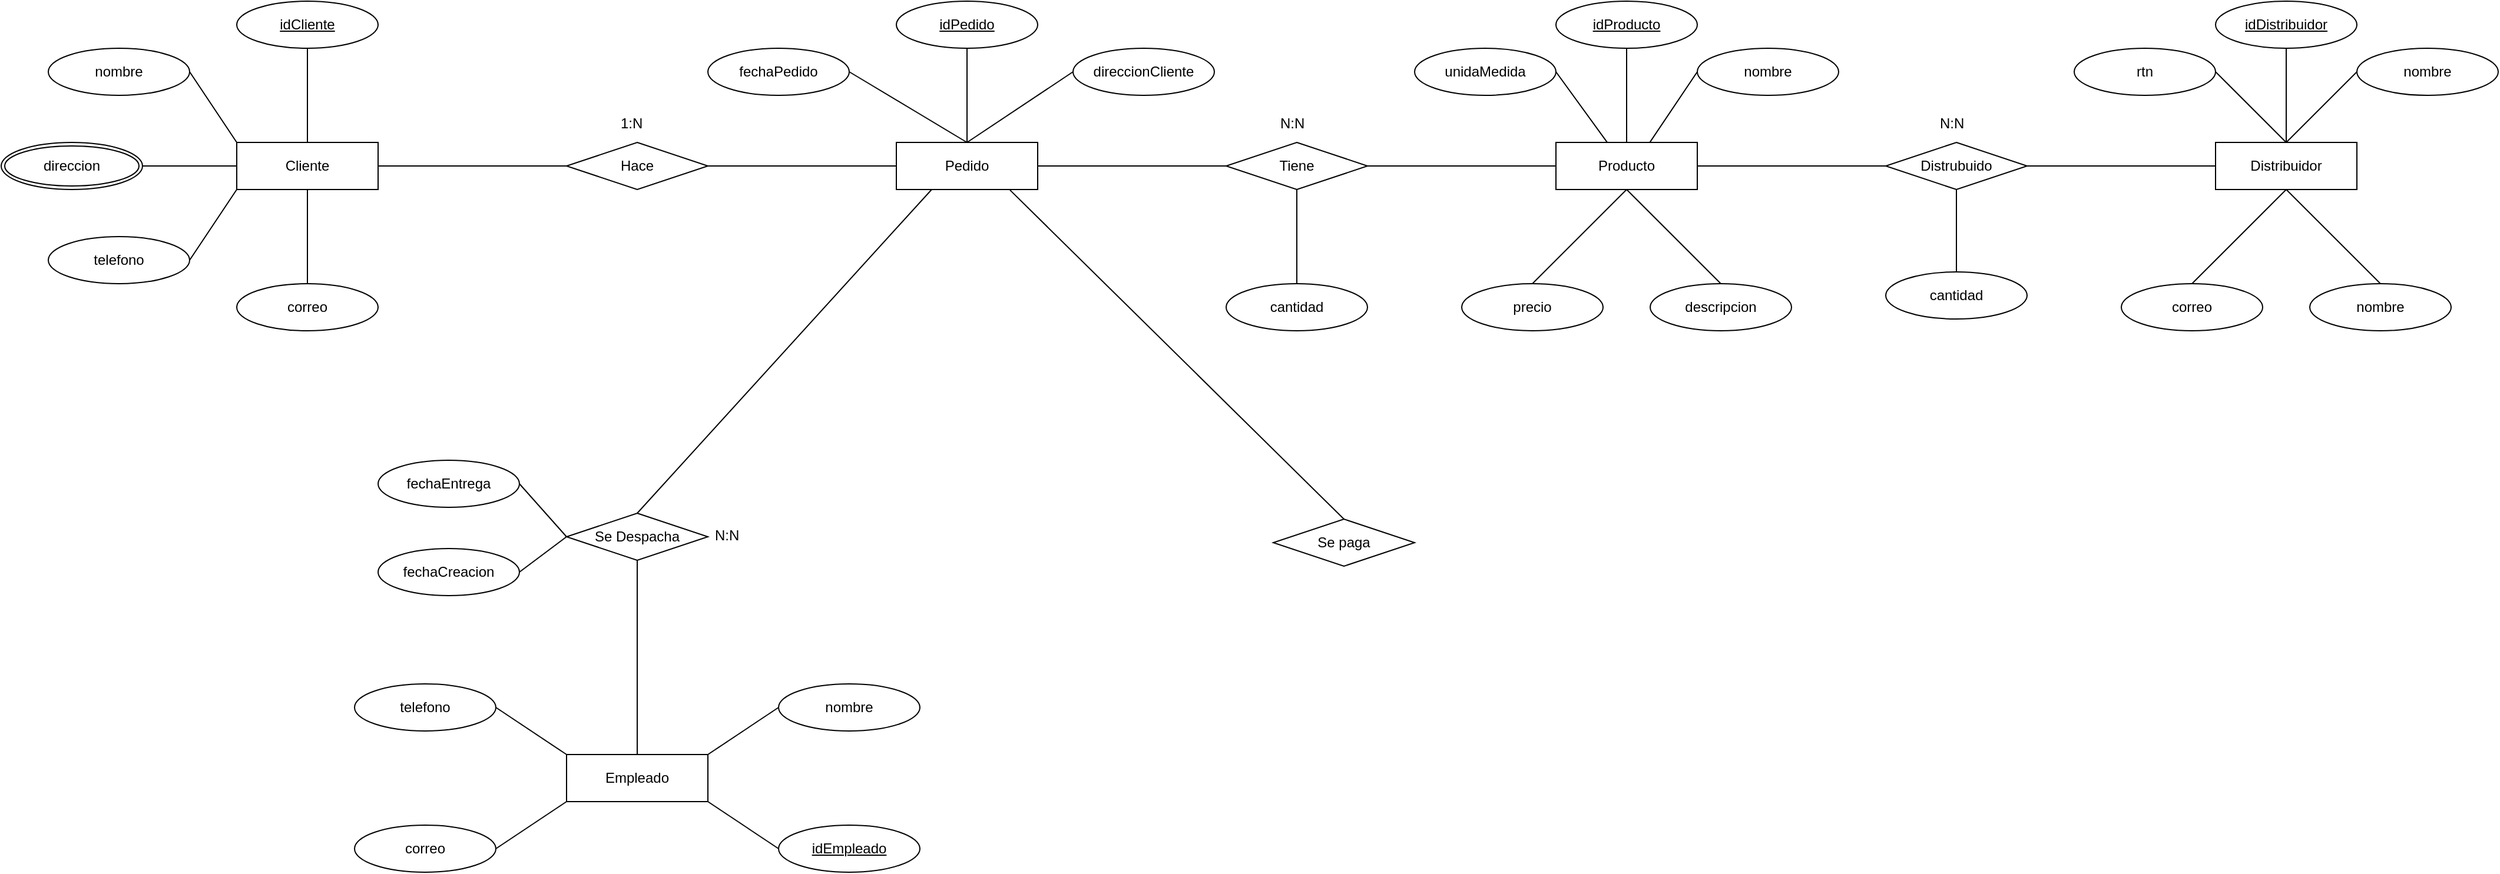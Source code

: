 <mxfile version="13.8.1" type="github"><diagram id="cCk7_auXHU_CZTxWtfFX" name="Page-1"><mxGraphModel dx="1583" dy="659" grid="1" gridSize="10" guides="1" tooltips="1" connect="1" arrows="1" fold="1" page="1" pageScale="1" pageWidth="1600" pageHeight="900" math="0" shadow="0"><root><mxCell id="0"/><mxCell id="1" parent="0"/><mxCell id="Xc1ay_7yRxXx6vF0XpAz-1" value="Cliente" style="whiteSpace=wrap;html=1;align=center;" vertex="1" parent="1"><mxGeometry x="240" y="160" width="120" height="40" as="geometry"/></mxCell><mxCell id="Xc1ay_7yRxXx6vF0XpAz-2" value="nombre" style="ellipse;whiteSpace=wrap;html=1;align=center;" vertex="1" parent="1"><mxGeometry x="80" y="80" width="120" height="40" as="geometry"/></mxCell><mxCell id="Xc1ay_7yRxXx6vF0XpAz-3" value="idCliente" style="ellipse;whiteSpace=wrap;html=1;align=center;fontStyle=4;" vertex="1" parent="1"><mxGeometry x="240" y="40" width="120" height="40" as="geometry"/></mxCell><mxCell id="Xc1ay_7yRxXx6vF0XpAz-5" value="telefono" style="ellipse;whiteSpace=wrap;html=1;align=center;" vertex="1" parent="1"><mxGeometry x="80" y="240" width="120" height="40" as="geometry"/></mxCell><mxCell id="Xc1ay_7yRxXx6vF0XpAz-6" value="&lt;div&gt;correo&lt;/div&gt;" style="ellipse;whiteSpace=wrap;html=1;align=center;" vertex="1" parent="1"><mxGeometry x="240" y="280" width="120" height="40" as="geometry"/></mxCell><mxCell id="Xc1ay_7yRxXx6vF0XpAz-7" value="" style="endArrow=none;html=1;rounded=0;entryX=0.5;entryY=1;entryDx=0;entryDy=0;" edge="1" parent="1" source="Xc1ay_7yRxXx6vF0XpAz-1" target="Xc1ay_7yRxXx6vF0XpAz-3"><mxGeometry relative="1" as="geometry"><mxPoint x="300" y="159" as="sourcePoint"/><mxPoint x="294" y="82" as="targetPoint"/></mxGeometry></mxCell><mxCell id="Xc1ay_7yRxXx6vF0XpAz-9" value="" style="endArrow=none;html=1;rounded=0;entryX=0;entryY=1;entryDx=0;entryDy=0;exitX=1;exitY=0.5;exitDx=0;exitDy=0;" edge="1" parent="1" source="Xc1ay_7yRxXx6vF0XpAz-5" target="Xc1ay_7yRxXx6vF0XpAz-1"><mxGeometry relative="1" as="geometry"><mxPoint x="200" y="260" as="sourcePoint"/><mxPoint x="360" y="260" as="targetPoint"/></mxGeometry></mxCell><mxCell id="Xc1ay_7yRxXx6vF0XpAz-10" value="" style="endArrow=none;html=1;rounded=0;" edge="1" parent="1" source="Xc1ay_7yRxXx6vF0XpAz-1" target="Xc1ay_7yRxXx6vF0XpAz-6"><mxGeometry relative="1" as="geometry"><mxPoint x="300" y="200" as="sourcePoint"/><mxPoint x="460" y="200" as="targetPoint"/></mxGeometry></mxCell><mxCell id="Xc1ay_7yRxXx6vF0XpAz-11" value="" style="endArrow=none;html=1;rounded=0;entryX=0;entryY=0;entryDx=0;entryDy=0;exitX=1;exitY=0.5;exitDx=0;exitDy=0;" edge="1" parent="1" source="Xc1ay_7yRxXx6vF0XpAz-2" target="Xc1ay_7yRxXx6vF0XpAz-1"><mxGeometry relative="1" as="geometry"><mxPoint x="200" y="110" as="sourcePoint"/><mxPoint x="360" y="100" as="targetPoint"/></mxGeometry></mxCell><mxCell id="Xc1ay_7yRxXx6vF0XpAz-12" value="" style="endArrow=none;html=1;rounded=0;entryX=0;entryY=0.5;entryDx=0;entryDy=0;" edge="1" parent="1" target="Xc1ay_7yRxXx6vF0XpAz-1"><mxGeometry relative="1" as="geometry"><mxPoint x="160" y="180" as="sourcePoint"/><mxPoint x="320" y="180" as="targetPoint"/></mxGeometry></mxCell><mxCell id="Xc1ay_7yRxXx6vF0XpAz-13" value="" style="endArrow=none;html=1;rounded=0;" edge="1" parent="1" source="Xc1ay_7yRxXx6vF0XpAz-1" target="Xc1ay_7yRxXx6vF0XpAz-14"><mxGeometry relative="1" as="geometry"><mxPoint x="360" y="180" as="sourcePoint"/><mxPoint x="520" y="180" as="targetPoint"/></mxGeometry></mxCell><mxCell id="Xc1ay_7yRxXx6vF0XpAz-14" value="Hace" style="shape=rhombus;perimeter=rhombusPerimeter;whiteSpace=wrap;html=1;align=center;" vertex="1" parent="1"><mxGeometry x="520" y="160" width="120" height="40" as="geometry"/></mxCell><mxCell id="Xc1ay_7yRxXx6vF0XpAz-16" value="" style="endArrow=none;html=1;rounded=0;" edge="1" parent="1" source="Xc1ay_7yRxXx6vF0XpAz-14" target="Xc1ay_7yRxXx6vF0XpAz-17"><mxGeometry relative="1" as="geometry"><mxPoint x="640" y="180" as="sourcePoint"/><mxPoint x="800" y="180" as="targetPoint"/></mxGeometry></mxCell><mxCell id="Xc1ay_7yRxXx6vF0XpAz-17" value="Pedido" style="whiteSpace=wrap;html=1;align=center;" vertex="1" parent="1"><mxGeometry x="800" y="160" width="120" height="40" as="geometry"/></mxCell><mxCell id="Xc1ay_7yRxXx6vF0XpAz-18" value="1:N" style="text;strokeColor=none;fillColor=none;spacingLeft=4;spacingRight=4;overflow=hidden;rotatable=0;points=[[0,0.5],[1,0.5]];portConstraint=eastwest;fontSize=12;" vertex="1" parent="1"><mxGeometry x="560" y="130" width="40" height="30" as="geometry"/></mxCell><mxCell id="Xc1ay_7yRxXx6vF0XpAz-19" value="idPedido" style="ellipse;whiteSpace=wrap;html=1;align=center;fontStyle=4;" vertex="1" parent="1"><mxGeometry x="800" y="40" width="120" height="40" as="geometry"/></mxCell><mxCell id="Xc1ay_7yRxXx6vF0XpAz-20" value="direccionCliente" style="ellipse;whiteSpace=wrap;html=1;align=center;" vertex="1" parent="1"><mxGeometry x="950" y="80" width="120" height="40" as="geometry"/></mxCell><mxCell id="Xc1ay_7yRxXx6vF0XpAz-21" value="fechaPedido" style="ellipse;whiteSpace=wrap;html=1;align=center;" vertex="1" parent="1"><mxGeometry x="640" y="80" width="120" height="40" as="geometry"/></mxCell><mxCell id="Xc1ay_7yRxXx6vF0XpAz-22" value="direccion" style="ellipse;shape=doubleEllipse;margin=3;whiteSpace=wrap;html=1;align=center;" vertex="1" parent="1"><mxGeometry x="40" y="160" width="120" height="40" as="geometry"/></mxCell><mxCell id="Xc1ay_7yRxXx6vF0XpAz-23" value="" style="endArrow=none;html=1;rounded=0;" edge="1" parent="1" source="Xc1ay_7yRxXx6vF0XpAz-17" target="Xc1ay_7yRxXx6vF0XpAz-19"><mxGeometry relative="1" as="geometry"><mxPoint x="700" y="80" as="sourcePoint"/><mxPoint x="860" y="80" as="targetPoint"/></mxGeometry></mxCell><mxCell id="Xc1ay_7yRxXx6vF0XpAz-24" value="" style="endArrow=none;html=1;rounded=0;exitX=1;exitY=0.5;exitDx=0;exitDy=0;entryX=0.5;entryY=0;entryDx=0;entryDy=0;" edge="1" parent="1" source="Xc1ay_7yRxXx6vF0XpAz-21" target="Xc1ay_7yRxXx6vF0XpAz-17"><mxGeometry relative="1" as="geometry"><mxPoint x="700" y="200" as="sourcePoint"/><mxPoint x="860" y="200" as="targetPoint"/></mxGeometry></mxCell><mxCell id="Xc1ay_7yRxXx6vF0XpAz-25" value="" style="endArrow=none;html=1;rounded=0;entryX=0;entryY=0.5;entryDx=0;entryDy=0;exitX=0.5;exitY=0;exitDx=0;exitDy=0;" edge="1" parent="1" source="Xc1ay_7yRxXx6vF0XpAz-17" target="Xc1ay_7yRxXx6vF0XpAz-20"><mxGeometry relative="1" as="geometry"><mxPoint x="860" y="200" as="sourcePoint"/><mxPoint x="1020" y="200" as="targetPoint"/></mxGeometry></mxCell><mxCell id="Xc1ay_7yRxXx6vF0XpAz-26" value="" style="endArrow=none;html=1;rounded=0;entryX=0;entryY=0.5;entryDx=0;entryDy=0;" edge="1" parent="1" source="Xc1ay_7yRxXx6vF0XpAz-17" target="Xc1ay_7yRxXx6vF0XpAz-27"><mxGeometry relative="1" as="geometry"><mxPoint x="920" y="180" as="sourcePoint"/><mxPoint x="1080" y="180" as="targetPoint"/></mxGeometry></mxCell><mxCell id="Xc1ay_7yRxXx6vF0XpAz-27" value="Tiene" style="shape=rhombus;perimeter=rhombusPerimeter;whiteSpace=wrap;html=1;align=center;" vertex="1" parent="1"><mxGeometry x="1080" y="160" width="120" height="40" as="geometry"/></mxCell><mxCell id="Xc1ay_7yRxXx6vF0XpAz-28" value="N:N" style="text;strokeColor=none;fillColor=none;spacingLeft=4;spacingRight=4;overflow=hidden;rotatable=0;points=[[0,0.5],[1,0.5]];portConstraint=eastwest;fontSize=12;" vertex="1" parent="1"><mxGeometry x="1120" y="130" width="40" height="30" as="geometry"/></mxCell><mxCell id="Xc1ay_7yRxXx6vF0XpAz-29" value="" style="endArrow=none;html=1;rounded=0;" edge="1" parent="1" source="Xc1ay_7yRxXx6vF0XpAz-27" target="Xc1ay_7yRxXx6vF0XpAz-32"><mxGeometry relative="1" as="geometry"><mxPoint x="1220" y="220" as="sourcePoint"/><mxPoint x="1360" y="180" as="targetPoint"/></mxGeometry></mxCell><mxCell id="Xc1ay_7yRxXx6vF0XpAz-30" value="&lt;div&gt;cantidad&lt;/div&gt;" style="ellipse;whiteSpace=wrap;html=1;align=center;" vertex="1" parent="1"><mxGeometry x="1080" y="280" width="120" height="40" as="geometry"/></mxCell><mxCell id="Xc1ay_7yRxXx6vF0XpAz-31" value="" style="endArrow=none;html=1;rounded=0;exitX=0.5;exitY=0;exitDx=0;exitDy=0;" edge="1" parent="1" source="Xc1ay_7yRxXx6vF0XpAz-30"><mxGeometry relative="1" as="geometry"><mxPoint x="980" y="200" as="sourcePoint"/><mxPoint x="1140" y="200" as="targetPoint"/></mxGeometry></mxCell><mxCell id="Xc1ay_7yRxXx6vF0XpAz-32" value="Producto" style="whiteSpace=wrap;html=1;align=center;" vertex="1" parent="1"><mxGeometry x="1360" y="160" width="120" height="40" as="geometry"/></mxCell><mxCell id="Xc1ay_7yRxXx6vF0XpAz-33" value="nombre" style="ellipse;whiteSpace=wrap;html=1;align=center;" vertex="1" parent="1"><mxGeometry x="1480" y="80" width="120" height="40" as="geometry"/></mxCell><mxCell id="Xc1ay_7yRxXx6vF0XpAz-34" value="idProducto" style="ellipse;whiteSpace=wrap;html=1;align=center;fontStyle=4;" vertex="1" parent="1"><mxGeometry x="1360" y="40" width="120" height="40" as="geometry"/></mxCell><mxCell id="Xc1ay_7yRxXx6vF0XpAz-35" value="unidaMedida" style="ellipse;whiteSpace=wrap;html=1;align=center;" vertex="1" parent="1"><mxGeometry x="1240" y="80" width="120" height="40" as="geometry"/></mxCell><mxCell id="Xc1ay_7yRxXx6vF0XpAz-37" value="descripcion" style="ellipse;whiteSpace=wrap;html=1;align=center;" vertex="1" parent="1"><mxGeometry x="1440" y="280" width="120" height="40" as="geometry"/></mxCell><mxCell id="Xc1ay_7yRxXx6vF0XpAz-38" value="precio" style="ellipse;whiteSpace=wrap;html=1;align=center;" vertex="1" parent="1"><mxGeometry x="1280" y="280" width="120" height="40" as="geometry"/></mxCell><mxCell id="Xc1ay_7yRxXx6vF0XpAz-40" value="" style="endArrow=none;html=1;rounded=0;entryX=0.364;entryY=0.004;entryDx=0;entryDy=0;entryPerimeter=0;exitX=1;exitY=0.5;exitDx=0;exitDy=0;" edge="1" parent="1" source="Xc1ay_7yRxXx6vF0XpAz-35" target="Xc1ay_7yRxXx6vF0XpAz-32"><mxGeometry relative="1" as="geometry"><mxPoint x="1320" y="100" as="sourcePoint"/><mxPoint x="1480" y="100" as="targetPoint"/></mxGeometry></mxCell><mxCell id="Xc1ay_7yRxXx6vF0XpAz-41" value="" style="endArrow=none;html=1;rounded=0;entryX=0;entryY=0.5;entryDx=0;entryDy=0;exitX=0.663;exitY=0.004;exitDx=0;exitDy=0;exitPerimeter=0;" edge="1" parent="1" source="Xc1ay_7yRxXx6vF0XpAz-32" target="Xc1ay_7yRxXx6vF0XpAz-33"><mxGeometry relative="1" as="geometry"><mxPoint x="1360" y="100" as="sourcePoint"/><mxPoint x="1520" y="100" as="targetPoint"/></mxGeometry></mxCell><mxCell id="Xc1ay_7yRxXx6vF0XpAz-42" value="" style="endArrow=none;html=1;rounded=0;exitX=0.5;exitY=0;exitDx=0;exitDy=0;entryX=0.5;entryY=1;entryDx=0;entryDy=0;" edge="1" parent="1" source="Xc1ay_7yRxXx6vF0XpAz-32" target="Xc1ay_7yRxXx6vF0XpAz-34"><mxGeometry relative="1" as="geometry"><mxPoint x="1270" y="80" as="sourcePoint"/><mxPoint x="1430" y="80" as="targetPoint"/></mxGeometry></mxCell><mxCell id="Xc1ay_7yRxXx6vF0XpAz-43" value="" style="endArrow=none;html=1;rounded=0;entryX=0.5;entryY=1;entryDx=0;entryDy=0;exitX=0.5;exitY=0;exitDx=0;exitDy=0;" edge="1" parent="1" source="Xc1ay_7yRxXx6vF0XpAz-38" target="Xc1ay_7yRxXx6vF0XpAz-32"><mxGeometry relative="1" as="geometry"><mxPoint x="1340" y="280" as="sourcePoint"/><mxPoint x="1500" y="280" as="targetPoint"/></mxGeometry></mxCell><mxCell id="Xc1ay_7yRxXx6vF0XpAz-44" value="" style="endArrow=none;html=1;rounded=0;entryX=0.5;entryY=0;entryDx=0;entryDy=0;" edge="1" parent="1" target="Xc1ay_7yRxXx6vF0XpAz-37"><mxGeometry relative="1" as="geometry"><mxPoint x="1420" y="200" as="sourcePoint"/><mxPoint x="1580" y="200" as="targetPoint"/></mxGeometry></mxCell><mxCell id="Xc1ay_7yRxXx6vF0XpAz-45" value="" style="endArrow=none;html=1;rounded=0;" edge="1" parent="1" source="Xc1ay_7yRxXx6vF0XpAz-32" target="Xc1ay_7yRxXx6vF0XpAz-47"><mxGeometry relative="1" as="geometry"><mxPoint x="1470" y="180.21" as="sourcePoint"/><mxPoint x="1640" y="180" as="targetPoint"/></mxGeometry></mxCell><mxCell id="Xc1ay_7yRxXx6vF0XpAz-47" value="Distrubuido" style="shape=rhombus;perimeter=rhombusPerimeter;whiteSpace=wrap;html=1;align=center;" vertex="1" parent="1"><mxGeometry x="1640" y="160" width="120" height="40" as="geometry"/></mxCell><mxCell id="Xc1ay_7yRxXx6vF0XpAz-48" value="" style="endArrow=none;html=1;rounded=0;" edge="1" parent="1" source="Xc1ay_7yRxXx6vF0XpAz-47" target="Xc1ay_7yRxXx6vF0XpAz-49"><mxGeometry relative="1" as="geometry"><mxPoint x="1760" y="180" as="sourcePoint"/><mxPoint x="1920" y="180" as="targetPoint"/></mxGeometry></mxCell><mxCell id="Xc1ay_7yRxXx6vF0XpAz-49" value="Distribuidor" style="whiteSpace=wrap;html=1;align=center;" vertex="1" parent="1"><mxGeometry x="1920" y="160" width="120" height="40" as="geometry"/></mxCell><mxCell id="Xc1ay_7yRxXx6vF0XpAz-51" value="cantidad" style="ellipse;whiteSpace=wrap;html=1;align=center;" vertex="1" parent="1"><mxGeometry x="1640" y="270" width="120" height="40" as="geometry"/></mxCell><mxCell id="Xc1ay_7yRxXx6vF0XpAz-52" value="" style="endArrow=none;html=1;rounded=0;" edge="1" parent="1" source="Xc1ay_7yRxXx6vF0XpAz-51" target="Xc1ay_7yRxXx6vF0XpAz-47"><mxGeometry relative="1" as="geometry"><mxPoint x="1660" y="110" as="sourcePoint"/><mxPoint x="1820" y="110" as="targetPoint"/></mxGeometry></mxCell><mxCell id="Xc1ay_7yRxXx6vF0XpAz-53" value="N:N" style="text;strokeColor=none;fillColor=none;spacingLeft=4;spacingRight=4;overflow=hidden;rotatable=0;points=[[0,0.5],[1,0.5]];portConstraint=eastwest;fontSize=12;" vertex="1" parent="1"><mxGeometry x="1680" y="130" width="40" height="30" as="geometry"/></mxCell><mxCell id="Xc1ay_7yRxXx6vF0XpAz-54" value="idDistribuidor" style="ellipse;whiteSpace=wrap;html=1;align=center;fontStyle=4;" vertex="1" parent="1"><mxGeometry x="1920" y="40" width="120" height="40" as="geometry"/></mxCell><mxCell id="Xc1ay_7yRxXx6vF0XpAz-55" value="rtn" style="ellipse;whiteSpace=wrap;html=1;align=center;" vertex="1" parent="1"><mxGeometry x="1800" y="80" width="120" height="40" as="geometry"/></mxCell><mxCell id="Xc1ay_7yRxXx6vF0XpAz-56" value="nombre" style="ellipse;whiteSpace=wrap;html=1;align=center;" vertex="1" parent="1"><mxGeometry x="2040" y="80" width="120" height="40" as="geometry"/></mxCell><mxCell id="Xc1ay_7yRxXx6vF0XpAz-57" value="&lt;div&gt;correo&lt;/div&gt;" style="ellipse;whiteSpace=wrap;html=1;align=center;" vertex="1" parent="1"><mxGeometry x="1840" y="280" width="120" height="40" as="geometry"/></mxCell><mxCell id="Xc1ay_7yRxXx6vF0XpAz-58" value="nombre" style="ellipse;whiteSpace=wrap;html=1;align=center;" vertex="1" parent="1"><mxGeometry x="2000" y="280" width="120" height="40" as="geometry"/></mxCell><mxCell id="Xc1ay_7yRxXx6vF0XpAz-59" value="" style="endArrow=none;html=1;rounded=0;entryX=0.5;entryY=1;entryDx=0;entryDy=0;exitX=0.5;exitY=0;exitDx=0;exitDy=0;" edge="1" parent="1" source="Xc1ay_7yRxXx6vF0XpAz-49" target="Xc1ay_7yRxXx6vF0XpAz-54"><mxGeometry relative="1" as="geometry"><mxPoint x="1890" y="140" as="sourcePoint"/><mxPoint x="2050" y="140" as="targetPoint"/></mxGeometry></mxCell><mxCell id="Xc1ay_7yRxXx6vF0XpAz-60" value="" style="endArrow=none;html=1;rounded=0;entryX=0.5;entryY=0;entryDx=0;entryDy=0;exitX=1;exitY=0.5;exitDx=0;exitDy=0;" edge="1" parent="1" source="Xc1ay_7yRxXx6vF0XpAz-55" target="Xc1ay_7yRxXx6vF0XpAz-49"><mxGeometry relative="1" as="geometry"><mxPoint x="1920" y="100" as="sourcePoint"/><mxPoint x="2080" y="100" as="targetPoint"/></mxGeometry></mxCell><mxCell id="Xc1ay_7yRxXx6vF0XpAz-61" value="" style="endArrow=none;html=1;rounded=0;exitX=0.5;exitY=0;exitDx=0;exitDy=0;entryX=0;entryY=0.5;entryDx=0;entryDy=0;" edge="1" parent="1" source="Xc1ay_7yRxXx6vF0XpAz-49" target="Xc1ay_7yRxXx6vF0XpAz-56"><mxGeometry relative="1" as="geometry"><mxPoint x="1880" y="100" as="sourcePoint"/><mxPoint x="2040" y="100" as="targetPoint"/></mxGeometry></mxCell><mxCell id="Xc1ay_7yRxXx6vF0XpAz-62" value="" style="endArrow=none;html=1;rounded=0;entryX=0.5;entryY=1;entryDx=0;entryDy=0;exitX=0.5;exitY=0;exitDx=0;exitDy=0;" edge="1" parent="1" source="Xc1ay_7yRxXx6vF0XpAz-57" target="Xc1ay_7yRxXx6vF0XpAz-49"><mxGeometry relative="1" as="geometry"><mxPoint x="1900" y="280" as="sourcePoint"/><mxPoint x="2060" y="280" as="targetPoint"/></mxGeometry></mxCell><mxCell id="Xc1ay_7yRxXx6vF0XpAz-63" value="" style="endArrow=none;html=1;rounded=0;exitX=0.5;exitY=1;exitDx=0;exitDy=0;entryX=0.5;entryY=0;entryDx=0;entryDy=0;" edge="1" parent="1" source="Xc1ay_7yRxXx6vF0XpAz-49" target="Xc1ay_7yRxXx6vF0XpAz-58"><mxGeometry relative="1" as="geometry"><mxPoint x="2000" y="250" as="sourcePoint"/><mxPoint x="2160" y="250" as="targetPoint"/></mxGeometry></mxCell><mxCell id="Xc1ay_7yRxXx6vF0XpAz-64" value="" style="endArrow=none;html=1;rounded=0;entryX=0.25;entryY=1;entryDx=0;entryDy=0;exitX=0.5;exitY=0;exitDx=0;exitDy=0;" edge="1" parent="1" source="Xc1ay_7yRxXx6vF0XpAz-65" target="Xc1ay_7yRxXx6vF0XpAz-17"><mxGeometry relative="1" as="geometry"><mxPoint x="860" y="390" as="sourcePoint"/><mxPoint x="860" y="200" as="targetPoint"/></mxGeometry></mxCell><mxCell id="Xc1ay_7yRxXx6vF0XpAz-65" value="Se Despacha" style="shape=rhombus;perimeter=rhombusPerimeter;whiteSpace=wrap;html=1;align=center;" vertex="1" parent="1"><mxGeometry x="520" y="475" width="120" height="40" as="geometry"/></mxCell><mxCell id="Xc1ay_7yRxXx6vF0XpAz-68" value="" style="endArrow=none;html=1;rounded=0;entryX=0.5;entryY=1;entryDx=0;entryDy=0;" edge="1" parent="1" source="Xc1ay_7yRxXx6vF0XpAz-69" target="Xc1ay_7yRxXx6vF0XpAz-65"><mxGeometry relative="1" as="geometry"><mxPoint x="819.41" y="690" as="sourcePoint"/><mxPoint x="819.41" y="500.0" as="targetPoint"/></mxGeometry></mxCell><mxCell id="Xc1ay_7yRxXx6vF0XpAz-69" value="Empleado" style="whiteSpace=wrap;html=1;align=center;" vertex="1" parent="1"><mxGeometry x="520" y="680" width="120" height="40" as="geometry"/></mxCell><mxCell id="Xc1ay_7yRxXx6vF0XpAz-70" value="nombre" style="ellipse;whiteSpace=wrap;html=1;align=center;" vertex="1" parent="1"><mxGeometry x="700" y="620" width="120" height="40" as="geometry"/></mxCell><mxCell id="Xc1ay_7yRxXx6vF0XpAz-71" value="idEmpleado" style="ellipse;whiteSpace=wrap;html=1;align=center;fontStyle=4;" vertex="1" parent="1"><mxGeometry x="700" y="740" width="120" height="40" as="geometry"/></mxCell><mxCell id="Xc1ay_7yRxXx6vF0XpAz-72" value="telefono" style="ellipse;whiteSpace=wrap;html=1;align=center;" vertex="1" parent="1"><mxGeometry x="340" y="620" width="120" height="40" as="geometry"/></mxCell><mxCell id="Xc1ay_7yRxXx6vF0XpAz-73" value="&lt;div&gt;correo&lt;/div&gt;" style="ellipse;whiteSpace=wrap;html=1;align=center;" vertex="1" parent="1"><mxGeometry x="340" y="740" width="120" height="40" as="geometry"/></mxCell><mxCell id="Xc1ay_7yRxXx6vF0XpAz-75" value="fechaEntrega" style="ellipse;whiteSpace=wrap;html=1;align=center;" vertex="1" parent="1"><mxGeometry x="360" y="430" width="120" height="40" as="geometry"/></mxCell><mxCell id="Xc1ay_7yRxXx6vF0XpAz-76" value="fechaCreacion" style="ellipse;whiteSpace=wrap;html=1;align=center;" vertex="1" parent="1"><mxGeometry x="360" y="505" width="120" height="40" as="geometry"/></mxCell><mxCell id="Xc1ay_7yRxXx6vF0XpAz-77" value="" style="endArrow=none;html=1;rounded=0;exitX=1;exitY=0.5;exitDx=0;exitDy=0;entryX=0;entryY=0.5;entryDx=0;entryDy=0;" edge="1" parent="1" source="Xc1ay_7yRxXx6vF0XpAz-75" target="Xc1ay_7yRxXx6vF0XpAz-65"><mxGeometry relative="1" as="geometry"><mxPoint x="420" y="565" as="sourcePoint"/><mxPoint x="580" y="565" as="targetPoint"/></mxGeometry></mxCell><mxCell id="Xc1ay_7yRxXx6vF0XpAz-78" value="" style="endArrow=none;html=1;rounded=0;exitX=0;exitY=0.5;exitDx=0;exitDy=0;entryX=1;entryY=0.5;entryDx=0;entryDy=0;" edge="1" parent="1" source="Xc1ay_7yRxXx6vF0XpAz-65" target="Xc1ay_7yRxXx6vF0XpAz-76"><mxGeometry relative="1" as="geometry"><mxPoint x="640" y="495" as="sourcePoint"/><mxPoint x="720" y="495" as="targetPoint"/></mxGeometry></mxCell><mxCell id="Xc1ay_7yRxXx6vF0XpAz-82" value="N:N" style="text;strokeColor=none;fillColor=none;spacingLeft=4;spacingRight=4;overflow=hidden;rotatable=0;points=[[0,0.5],[1,0.5]];portConstraint=eastwest;fontSize=12;" vertex="1" parent="1"><mxGeometry x="640" y="480" width="40" height="30" as="geometry"/></mxCell><mxCell id="Xc1ay_7yRxXx6vF0XpAz-84" value="" style="endArrow=none;html=1;rounded=0;exitX=1;exitY=0.5;exitDx=0;exitDy=0;entryX=0;entryY=0;entryDx=0;entryDy=0;" edge="1" parent="1" source="Xc1ay_7yRxXx6vF0XpAz-72" target="Xc1ay_7yRxXx6vF0XpAz-69"><mxGeometry relative="1" as="geometry"><mxPoint x="430" y="730" as="sourcePoint"/><mxPoint x="590" y="730" as="targetPoint"/></mxGeometry></mxCell><mxCell id="Xc1ay_7yRxXx6vF0XpAz-85" value="" style="endArrow=none;html=1;rounded=0;entryX=0;entryY=1;entryDx=0;entryDy=0;exitX=1;exitY=0.5;exitDx=0;exitDy=0;" edge="1" parent="1" source="Xc1ay_7yRxXx6vF0XpAz-73" target="Xc1ay_7yRxXx6vF0XpAz-69"><mxGeometry relative="1" as="geometry"><mxPoint x="460" y="760" as="sourcePoint"/><mxPoint x="620" y="760" as="targetPoint"/></mxGeometry></mxCell><mxCell id="Xc1ay_7yRxXx6vF0XpAz-86" value="" style="endArrow=none;html=1;rounded=0;exitX=1;exitY=1;exitDx=0;exitDy=0;entryX=0;entryY=0.5;entryDx=0;entryDy=0;" edge="1" parent="1" source="Xc1ay_7yRxXx6vF0XpAz-69" target="Xc1ay_7yRxXx6vF0XpAz-71"><mxGeometry relative="1" as="geometry"><mxPoint x="560" y="770" as="sourcePoint"/><mxPoint x="720" y="770" as="targetPoint"/></mxGeometry></mxCell><mxCell id="Xc1ay_7yRxXx6vF0XpAz-88" value="" style="endArrow=none;html=1;rounded=0;entryX=0;entryY=0.5;entryDx=0;entryDy=0;exitX=1;exitY=0;exitDx=0;exitDy=0;" edge="1" parent="1" source="Xc1ay_7yRxXx6vF0XpAz-69" target="Xc1ay_7yRxXx6vF0XpAz-70"><mxGeometry relative="1" as="geometry"><mxPoint x="640" y="680" as="sourcePoint"/><mxPoint x="800" y="680" as="targetPoint"/></mxGeometry></mxCell><mxCell id="Xc1ay_7yRxXx6vF0XpAz-96" value="Se paga" style="shape=rhombus;perimeter=rhombusPerimeter;whiteSpace=wrap;html=1;align=center;" vertex="1" parent="1"><mxGeometry x="1120" y="480" width="120" height="40" as="geometry"/></mxCell><mxCell id="Xc1ay_7yRxXx6vF0XpAz-103" value="" style="endArrow=none;html=1;rounded=0;entryX=0.5;entryY=0;entryDx=0;entryDy=0;exitX=0.804;exitY=1.011;exitDx=0;exitDy=0;exitPerimeter=0;" edge="1" parent="1" source="Xc1ay_7yRxXx6vF0XpAz-17" target="Xc1ay_7yRxXx6vF0XpAz-96"><mxGeometry relative="1" as="geometry"><mxPoint x="877" y="201" as="sourcePoint"/><mxPoint x="1040" y="350" as="targetPoint"/></mxGeometry></mxCell></root></mxGraphModel></diagram></mxfile>